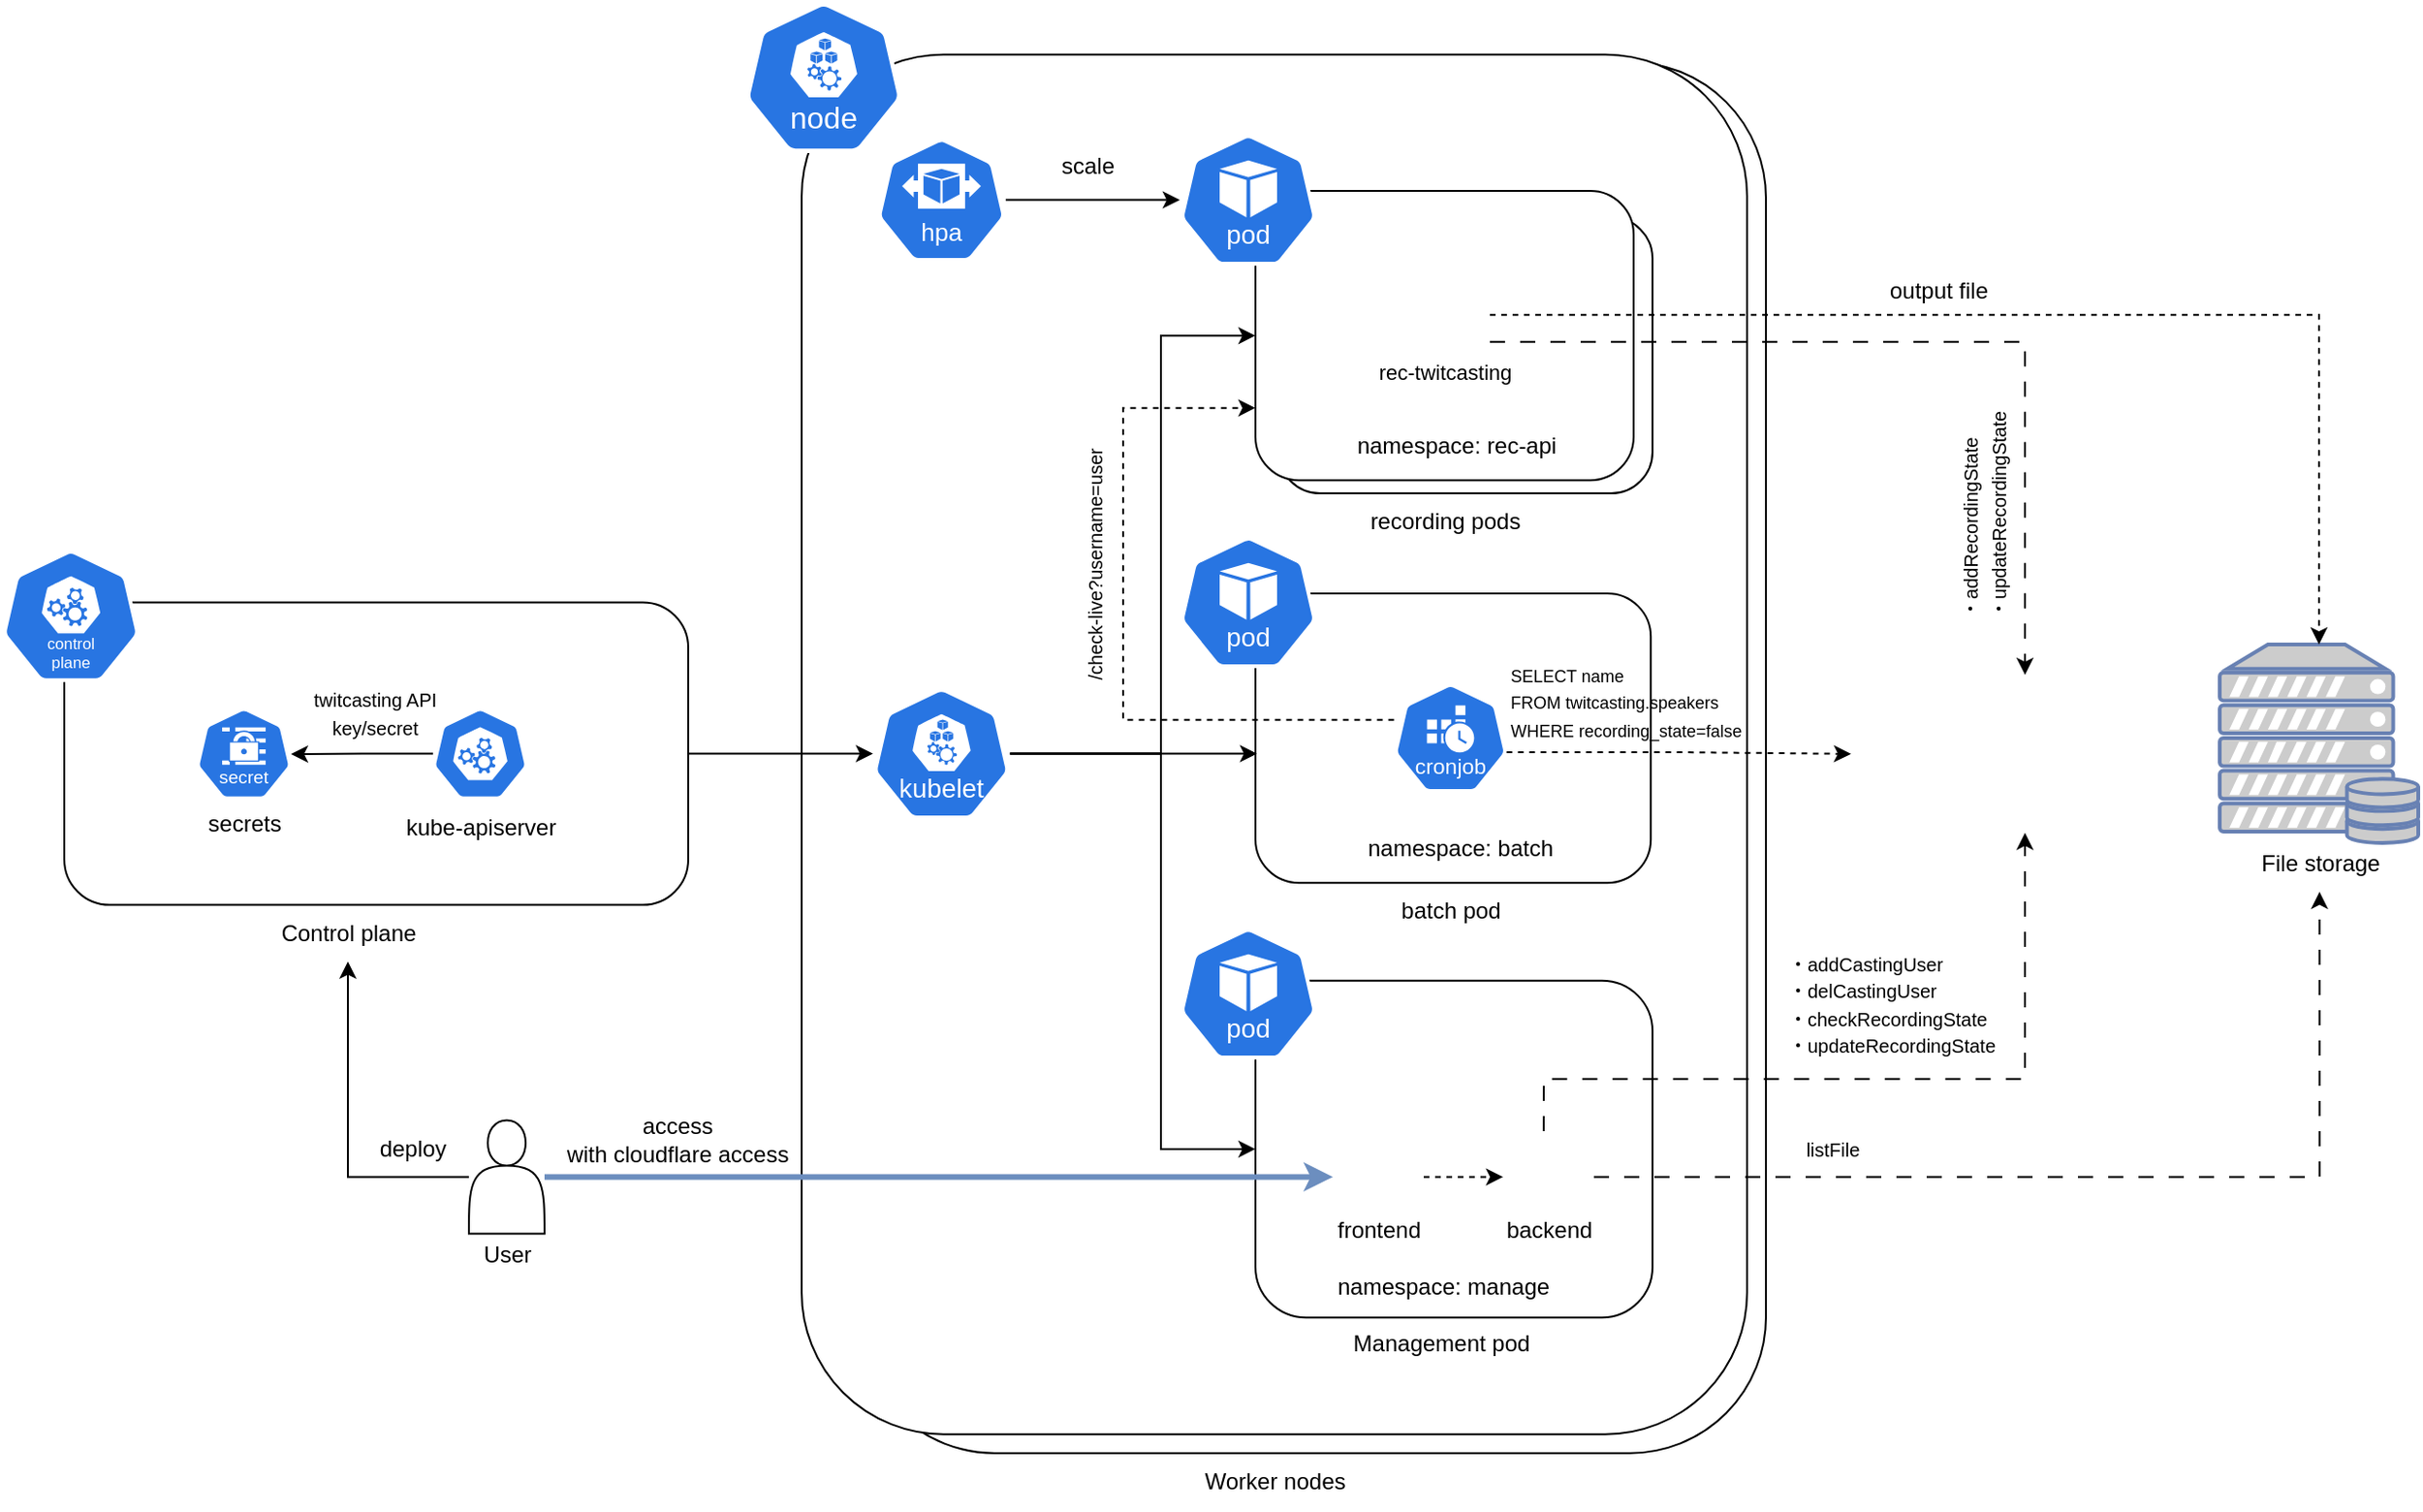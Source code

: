 <mxfile version="26.0.5">
  <diagram name="ページ1" id="Ap2iEM6SN3KxYLHmplYN">
    <mxGraphModel dx="656" dy="1025" grid="1" gridSize="10" guides="1" tooltips="1" connect="1" arrows="1" fold="1" page="1" pageScale="1" pageWidth="827" pageHeight="1169" math="0" shadow="0">
      <root>
        <mxCell id="0" />
        <mxCell id="1" parent="0" />
        <mxCell id="17p_4jpaIdI8gEVZot0U-2" value="" style="rounded=1;whiteSpace=wrap;html=1;" vertex="1" parent="1">
          <mxGeometry x="250" y="337.76" width="330" height="160" as="geometry" />
        </mxCell>
        <mxCell id="17p_4jpaIdI8gEVZot0U-63" style="edgeStyle=orthogonalEdgeStyle;rounded=0;orthogonalLoop=1;jettySize=auto;html=1;entryX=0.998;entryY=0.505;entryDx=0;entryDy=0;entryPerimeter=0;" edge="1" parent="1" source="17p_4jpaIdI8gEVZot0U-1" target="17p_4jpaIdI8gEVZot0U-66">
          <mxGeometry relative="1" as="geometry">
            <mxPoint x="260" y="417.76" as="targetPoint" />
          </mxGeometry>
        </mxCell>
        <mxCell id="17p_4jpaIdI8gEVZot0U-1" value="" style="aspect=fixed;sketch=0;html=1;dashed=0;whitespace=wrap;verticalLabelPosition=bottom;verticalAlign=top;fillColor=#2875E2;strokeColor=#ffffff;points=[[0.005,0.63,0],[0.1,0.2,0],[0.9,0.2,0],[0.5,0,0],[0.995,0.63,0],[0.72,0.99,0],[0.5,1,0],[0.28,0.99,0]];shape=mxgraph.kubernetes.icon2;prIcon=control_plane" vertex="1" parent="1">
          <mxGeometry x="445" y="393.76" width="50" height="48" as="geometry" />
        </mxCell>
        <mxCell id="17p_4jpaIdI8gEVZot0U-3" value="Control plane" style="text;html=1;align=center;verticalAlign=middle;resizable=0;points=[];autosize=1;strokeColor=none;fillColor=none;" vertex="1" parent="1">
          <mxGeometry x="355" y="497.76" width="90" height="30" as="geometry" />
        </mxCell>
        <mxCell id="17p_4jpaIdI8gEVZot0U-4" value="" style="aspect=fixed;sketch=0;html=1;dashed=0;whitespace=wrap;verticalLabelPosition=bottom;verticalAlign=top;fillColor=#2875E2;strokeColor=#ffffff;points=[[0.005,0.63,0],[0.1,0.2,0],[0.9,0.2,0],[0.5,0,0],[0.995,0.63,0],[0.72,0.99,0],[0.5,1,0],[0.28,0.99,0]];shape=mxgraph.kubernetes.icon2;kubernetesLabel=1;prIcon=control_plane" vertex="1" parent="1">
          <mxGeometry x="217.08" y="309.92" width="72.92" height="70" as="geometry" />
        </mxCell>
        <mxCell id="17p_4jpaIdI8gEVZot0U-5" value="kube-apiserver" style="text;html=1;align=center;verticalAlign=middle;resizable=0;points=[];autosize=1;strokeColor=none;fillColor=none;" vertex="1" parent="1">
          <mxGeometry x="420" y="441.76" width="100" height="30" as="geometry" />
        </mxCell>
        <mxCell id="17p_4jpaIdI8gEVZot0U-15" value="" style="group" vertex="1" connectable="0" parent="1">
          <mxGeometry x="840" y="47.843" width="539" height="740" as="geometry" />
        </mxCell>
        <mxCell id="17p_4jpaIdI8gEVZot0U-13" value="" style="group" vertex="1" connectable="0" parent="17p_4jpaIdI8gEVZot0U-15">
          <mxGeometry width="539" height="740" as="geometry" />
        </mxCell>
        <mxCell id="17p_4jpaIdI8gEVZot0U-10" value="" style="rounded=1;whiteSpace=wrap;html=1;" vertex="1" parent="17p_4jpaIdI8gEVZot0U-13">
          <mxGeometry x="-170" y="4" width="480" height="736" as="geometry" />
        </mxCell>
        <mxCell id="17p_4jpaIdI8gEVZot0U-7" value="" style="rounded=1;whiteSpace=wrap;html=1;" vertex="1" parent="17p_4jpaIdI8gEVZot0U-13">
          <mxGeometry x="-200" width="500" height="730" as="geometry" />
        </mxCell>
        <mxCell id="17p_4jpaIdI8gEVZot0U-25" value="recording pods" style="text;html=1;align=center;verticalAlign=middle;resizable=0;points=[];autosize=1;strokeColor=none;fillColor=none;" vertex="1" parent="17p_4jpaIdI8gEVZot0U-13">
          <mxGeometry x="90" y="232.16" width="100" height="30" as="geometry" />
        </mxCell>
        <mxCell id="17p_4jpaIdI8gEVZot0U-49" value="" style="rounded=1;whiteSpace=wrap;html=1;" vertex="1" parent="17p_4jpaIdI8gEVZot0U-13">
          <mxGeometry x="40" y="490" width="210" height="178.23" as="geometry" />
        </mxCell>
        <mxCell id="17p_4jpaIdI8gEVZot0U-32" value="" style="aspect=fixed;sketch=0;html=1;dashed=0;whitespace=wrap;verticalLabelPosition=bottom;verticalAlign=top;fillColor=#2875E2;strokeColor=#ffffff;points=[[0.005,0.63,0],[0.1,0.2,0],[0.9,0.2,0],[0.5,0,0],[0.995,0.63,0],[0.72,0.99,0],[0.5,1,0],[0.28,0.99,0]];shape=mxgraph.kubernetes.icon2;kubernetesLabel=1;prIcon=pod" vertex="1" parent="17p_4jpaIdI8gEVZot0U-13">
          <mxGeometry y="462.155" width="72.5" height="69.6" as="geometry" />
        </mxCell>
        <mxCell id="17p_4jpaIdI8gEVZot0U-53" value="Management pod" style="text;html=1;align=center;verticalAlign=middle;resizable=0;points=[];autosize=1;strokeColor=none;fillColor=none;" vertex="1" parent="17p_4jpaIdI8gEVZot0U-13">
          <mxGeometry x="77.75" y="666.927" width="120" height="30" as="geometry" />
        </mxCell>
        <mxCell id="17p_4jpaIdI8gEVZot0U-114" style="edgeStyle=orthogonalEdgeStyle;rounded=0;orthogonalLoop=1;jettySize=auto;html=1;dashed=1;" edge="1" parent="17p_4jpaIdI8gEVZot0U-13" source="17p_4jpaIdI8gEVZot0U-56" target="17p_4jpaIdI8gEVZot0U-71">
          <mxGeometry relative="1" as="geometry" />
        </mxCell>
        <mxCell id="17p_4jpaIdI8gEVZot0U-56" value="" style="shape=image;html=1;verticalAlign=top;verticalLabelPosition=bottom;labelBackgroundColor=#ffffff;imageAspect=0;aspect=fixed;image=https://cdn0.iconfinder.com/data/icons/social-media-2104/24/social_media_social_media_logo_docker-128.png" vertex="1" parent="17p_4jpaIdI8gEVZot0U-13">
          <mxGeometry x="81" y="569.859" width="48" height="48" as="geometry" />
        </mxCell>
        <mxCell id="17p_4jpaIdI8gEVZot0U-68" value="namespace: manage" style="text;html=1;align=center;verticalAlign=middle;resizable=0;points=[];autosize=1;strokeColor=none;fillColor=none;" vertex="1" parent="17p_4jpaIdI8gEVZot0U-13">
          <mxGeometry x="68.87" y="636.927" width="140" height="30" as="geometry" />
        </mxCell>
        <mxCell id="17p_4jpaIdI8gEVZot0U-70" value="frontend" style="text;html=1;align=center;verticalAlign=middle;resizable=0;points=[];autosize=1;strokeColor=none;fillColor=none;" vertex="1" parent="17p_4jpaIdI8gEVZot0U-13">
          <mxGeometry x="70" y="606.927" width="70" height="30" as="geometry" />
        </mxCell>
        <mxCell id="17p_4jpaIdI8gEVZot0U-71" value="" style="shape=image;html=1;verticalAlign=top;verticalLabelPosition=bottom;labelBackgroundColor=#ffffff;imageAspect=0;aspect=fixed;image=https://cdn0.iconfinder.com/data/icons/social-media-2104/24/social_media_social_media_logo_docker-128.png" vertex="1" parent="17p_4jpaIdI8gEVZot0U-13">
          <mxGeometry x="171" y="569.859" width="48" height="48" as="geometry" />
        </mxCell>
        <mxCell id="17p_4jpaIdI8gEVZot0U-72" value="backend" style="text;html=1;align=center;verticalAlign=middle;resizable=0;points=[];autosize=1;strokeColor=none;fillColor=none;" vertex="1" parent="17p_4jpaIdI8gEVZot0U-13">
          <mxGeometry x="160" y="606.927" width="70" height="30" as="geometry" />
        </mxCell>
        <mxCell id="17p_4jpaIdI8gEVZot0U-84" value="" style="group" vertex="1" connectable="0" parent="17p_4jpaIdI8gEVZot0U-13">
          <mxGeometry x="40" y="285.1" width="304.095" height="183.14" as="geometry" />
        </mxCell>
        <mxCell id="17p_4jpaIdI8gEVZot0U-86" value="" style="rounded=1;whiteSpace=wrap;html=1;" vertex="1" parent="17p_4jpaIdI8gEVZot0U-84">
          <mxGeometry width="209.091" height="153.141" as="geometry" />
        </mxCell>
        <mxCell id="17p_4jpaIdI8gEVZot0U-88" value="namespace: batch" style="text;html=1;align=center;verticalAlign=middle;resizable=0;points=[];autosize=1;strokeColor=none;fillColor=none;" vertex="1" parent="17p_4jpaIdI8gEVZot0U-84">
          <mxGeometry x="48.227" y="119.998" width="120" height="30" as="geometry" />
        </mxCell>
        <mxCell id="17p_4jpaIdI8gEVZot0U-82" value="" style="aspect=fixed;sketch=0;html=1;dashed=0;whitespace=wrap;verticalLabelPosition=bottom;verticalAlign=top;fillColor=#2875E2;strokeColor=#ffffff;points=[[0.005,0.63,0],[0.1,0.2,0],[0.9,0.2,0],[0.5,0,0],[0.995,0.63,0],[0.72,0.99,0],[0.5,1,0],[0.28,0.99,0]];shape=mxgraph.kubernetes.icon2;kubernetesLabel=1;prIcon=cronjob" vertex="1" parent="17p_4jpaIdI8gEVZot0U-84">
          <mxGeometry x="73.276" y="47.851" width="59.831" height="57.431" as="geometry" />
        </mxCell>
        <mxCell id="17p_4jpaIdI8gEVZot0U-97" value="batch pod" style="text;html=1;align=center;verticalAlign=middle;resizable=0;points=[];autosize=1;strokeColor=none;fillColor=none;" vertex="1" parent="17p_4jpaIdI8gEVZot0U-84">
          <mxGeometry x="62.727" y="153.139" width="80" height="30" as="geometry" />
        </mxCell>
        <mxCell id="17p_4jpaIdI8gEVZot0U-104" value="&lt;font style=&quot;font-size: 9px;&quot;&gt;SELECT name&amp;nbsp;&lt;/font&gt;&lt;div&gt;&lt;font style=&quot;font-size: 9px;&quot;&gt;&lt;font style=&quot;background-color: transparent; color: light-dark(rgb(0, 0, 0), rgb(255, 255, 255));&quot;&gt;FROM twitcasting.&lt;/font&gt;&lt;font style=&quot;background-color: transparent; color: light-dark(rgb(0, 0, 0), rgb(255, 255, 255));&quot;&gt;speakers&amp;nbsp;&lt;/font&gt;&lt;/font&gt;&lt;/div&gt;&lt;div&gt;&lt;font style=&quot;background-color: transparent; color: light-dark(rgb(0, 0, 0), rgb(255, 255, 255)); font-size: 9px;&quot;&gt;WHERE recording_state=false&lt;/font&gt;&lt;/div&gt;" style="text;html=1;align=left;verticalAlign=middle;resizable=0;points=[];autosize=1;strokeColor=none;fillColor=none;" vertex="1" parent="17p_4jpaIdI8gEVZot0U-84">
          <mxGeometry x="133.105" y="27.057" width="150" height="60" as="geometry" />
        </mxCell>
        <mxCell id="17p_4jpaIdI8gEVZot0U-90" value="" style="aspect=fixed;sketch=0;html=1;dashed=0;whitespace=wrap;verticalLabelPosition=bottom;verticalAlign=top;fillColor=#2875E2;strokeColor=#ffffff;points=[[0.005,0.63,0],[0.1,0.2,0],[0.9,0.2,0],[0.5,0,0],[0.995,0.63,0],[0.72,0.99,0],[0.5,1,0],[0.28,0.99,0]];shape=mxgraph.kubernetes.icon2;kubernetesLabel=1;prIcon=pod" vertex="1" parent="17p_4jpaIdI8gEVZot0U-13">
          <mxGeometry y="255.095" width="72.5" height="69.6" as="geometry" />
        </mxCell>
        <mxCell id="17p_4jpaIdI8gEVZot0U-23" value="" style="rounded=1;whiteSpace=wrap;html=1;" vertex="1" parent="17p_4jpaIdI8gEVZot0U-13">
          <mxGeometry x="52.25" y="86.081" width="197.75" height="146.08" as="geometry" />
        </mxCell>
        <mxCell id="17p_4jpaIdI8gEVZot0U-17" value="" style="rounded=1;whiteSpace=wrap;html=1;" vertex="1" parent="17p_4jpaIdI8gEVZot0U-13">
          <mxGeometry x="40" y="72.161" width="200" height="153.137" as="geometry" />
        </mxCell>
        <mxCell id="17p_4jpaIdI8gEVZot0U-19" value="" style="shape=image;html=1;verticalAlign=top;verticalLabelPosition=bottom;labelBackgroundColor=#ffffff;imageAspect=0;aspect=fixed;image=https://cdn0.iconfinder.com/data/icons/social-media-2104/24/social_media_social_media_logo_docker-128.png" vertex="1" parent="17p_4jpaIdI8gEVZot0U-13">
          <mxGeometry x="116" y="113.789" width="48" height="48" as="geometry" />
        </mxCell>
        <mxCell id="17p_4jpaIdI8gEVZot0U-31" value="namespace: rec-api" style="text;html=1;align=center;verticalAlign=middle;resizable=0;points=[];autosize=1;strokeColor=none;fillColor=none;" vertex="1" parent="17p_4jpaIdI8gEVZot0U-13">
          <mxGeometry x="81.13" y="192.157" width="130" height="30" as="geometry" />
        </mxCell>
        <mxCell id="17p_4jpaIdI8gEVZot0U-69" value="&lt;span class=&quot;AppHeader-context-item-label&quot; style=&quot;box-sizing: border-box; display: inline-block; overflow: hidden; text-overflow: ellipsis; text-wrap-mode: nowrap;&quot;&gt;&lt;font style=&quot;color: rgb(0, 0, 0); font-size: 11px;&quot;&gt;rec-twitcasting&lt;/font&gt;&lt;/span&gt;" style="text;html=1;align=center;verticalAlign=middle;resizable=0;points=[];autosize=1;strokeColor=none;fillColor=none;" vertex="1" parent="17p_4jpaIdI8gEVZot0U-13">
          <mxGeometry x="95" y="153.667" width="90" height="30" as="geometry" />
        </mxCell>
        <mxCell id="17p_4jpaIdI8gEVZot0U-14" value="" style="aspect=fixed;sketch=0;html=1;dashed=0;whitespace=wrap;verticalLabelPosition=bottom;verticalAlign=top;fillColor=#2875E2;strokeColor=#ffffff;points=[[0.005,0.63,0],[0.1,0.2,0],[0.9,0.2,0],[0.5,0,0],[0.995,0.63,0],[0.72,0.99,0],[0.5,1,0],[0.28,0.99,0]];shape=mxgraph.kubernetes.icon2;kubernetesLabel=1;prIcon=pod" vertex="1" parent="17p_4jpaIdI8gEVZot0U-13">
          <mxGeometry y="42.155" width="72.5" height="69.6" as="geometry" />
        </mxCell>
        <mxCell id="17p_4jpaIdI8gEVZot0U-92" style="edgeStyle=orthogonalEdgeStyle;rounded=0;orthogonalLoop=1;jettySize=auto;html=1;dashed=1;entryX=0;entryY=0.75;entryDx=0;entryDy=0;" edge="1" parent="17p_4jpaIdI8gEVZot0U-13" source="17p_4jpaIdI8gEVZot0U-82" target="17p_4jpaIdI8gEVZot0U-17">
          <mxGeometry relative="1" as="geometry">
            <mxPoint x="40" y="132.157" as="targetPoint" />
            <Array as="points">
              <mxPoint x="-30" y="352" />
              <mxPoint x="-30" y="187" />
            </Array>
          </mxGeometry>
        </mxCell>
        <mxCell id="17p_4jpaIdI8gEVZot0U-61" value="&lt;font style=&quot;font-size: 10px;&quot;&gt;listFile&lt;/font&gt;" style="text;html=1;align=center;verticalAlign=middle;resizable=0;points=[];autosize=1;strokeColor=none;fillColor=none;" vertex="1" parent="17p_4jpaIdI8gEVZot0U-13">
          <mxGeometry x="320" y="564.117" width="50" height="30" as="geometry" />
        </mxCell>
        <mxCell id="17p_4jpaIdI8gEVZot0U-94" value="&lt;font style=&quot;font-size: 10px;&quot;&gt;・addCastingUser&lt;/font&gt;&lt;div&gt;&lt;span style=&quot;font-size: 10px;&quot;&gt;・delCastingUser&lt;br&gt;&lt;/span&gt;&lt;div&gt;&lt;font style=&quot;font-size: 10px;&quot;&gt;・checkRecordingState&lt;/font&gt;&lt;/div&gt;&lt;div&gt;&lt;font style=&quot;font-size: 10px;&quot;&gt;・updateRecordingState&lt;/font&gt;&lt;/div&gt;&lt;/div&gt;" style="text;html=1;align=left;verticalAlign=middle;resizable=0;points=[];autosize=1;strokeColor=none;fillColor=none;rotation=0;" vertex="1" parent="17p_4jpaIdI8gEVZot0U-13">
          <mxGeometry x="320" y="467.157" width="130" height="70" as="geometry" />
        </mxCell>
        <mxCell id="17p_4jpaIdI8gEVZot0U-9" value="" style="aspect=fixed;sketch=0;html=1;dashed=0;whitespace=wrap;verticalLabelPosition=bottom;verticalAlign=top;fillColor=#2875E2;strokeColor=#ffffff;points=[[0.005,0.63,0],[0.1,0.2,0],[0.9,0.2,0],[0.5,0,0],[0.995,0.63,0],[0.72,0.99,0],[0.5,1,0],[0.28,0.99,0]];shape=mxgraph.kubernetes.icon2;kubernetesLabel=1;prIcon=node" vertex="1" parent="17p_4jpaIdI8gEVZot0U-13">
          <mxGeometry x="-230" y="-27.843" width="83.33" height="80" as="geometry" />
        </mxCell>
        <mxCell id="17p_4jpaIdI8gEVZot0U-116" value="" style="aspect=fixed;sketch=0;html=1;dashed=0;whitespace=wrap;verticalLabelPosition=bottom;verticalAlign=top;fillColor=#2875E2;strokeColor=#ffffff;points=[[0.005,0.63,0],[0.1,0.2,0],[0.9,0.2,0],[0.5,0,0],[0.995,0.63,0],[0.72,0.99,0],[0.5,1,0],[0.28,0.99,0]];shape=mxgraph.kubernetes.icon2;kubernetesLabel=1;prIcon=hpa" vertex="1" parent="17p_4jpaIdI8gEVZot0U-13">
          <mxGeometry x="-160" y="44.357" width="67.92" height="65.2" as="geometry" />
        </mxCell>
        <mxCell id="17p_4jpaIdI8gEVZot0U-117" style="edgeStyle=orthogonalEdgeStyle;rounded=0;orthogonalLoop=1;jettySize=auto;html=1;" edge="1" parent="17p_4jpaIdI8gEVZot0U-13" source="17p_4jpaIdI8gEVZot0U-116" target="17p_4jpaIdI8gEVZot0U-14">
          <mxGeometry relative="1" as="geometry" />
        </mxCell>
        <mxCell id="17p_4jpaIdI8gEVZot0U-106" value="&lt;font style=&quot;font-size: 10px;&quot;&gt;・addRecordingState&lt;/font&gt;&lt;div&gt;&lt;font style=&quot;font-size: 10px;&quot;&gt;・updateRecordingState&lt;/font&gt;&lt;/div&gt;" style="text;html=1;align=left;verticalAlign=middle;resizable=0;points=[];autosize=1;strokeColor=none;fillColor=none;rotation=-90;" vertex="1" parent="17p_4jpaIdI8gEVZot0U-13">
          <mxGeometry x="360" y="215.097" width="130" height="40" as="geometry" />
        </mxCell>
        <mxCell id="17p_4jpaIdI8gEVZot0U-102" value="" style="shape=image;verticalLabelPosition=bottom;labelBackgroundColor=default;verticalAlign=top;aspect=fixed;imageAspect=0;image=https://go-tech.blog/wp-content/uploads/2024/03/image-3-1024x465.png;" vertex="1" parent="17p_4jpaIdI8gEVZot0U-13">
          <mxGeometry x="355" y="328.227" width="184" height="83.55" as="geometry" />
        </mxCell>
        <mxCell id="17p_4jpaIdI8gEVZot0U-103" style="edgeStyle=orthogonalEdgeStyle;rounded=0;orthogonalLoop=1;jettySize=auto;html=1;dashed=1;exitX=0.995;exitY=0.63;exitDx=0;exitDy=0;exitPerimeter=0;" edge="1" parent="17p_4jpaIdI8gEVZot0U-13" source="17p_4jpaIdI8gEVZot0U-82" target="17p_4jpaIdI8gEVZot0U-102">
          <mxGeometry relative="1" as="geometry" />
        </mxCell>
        <mxCell id="17p_4jpaIdI8gEVZot0U-105" style="edgeStyle=orthogonalEdgeStyle;rounded=0;orthogonalLoop=1;jettySize=auto;html=1;entryX=0.5;entryY=0;entryDx=0;entryDy=0;dashed=1;dashPattern=8 8;" edge="1" parent="17p_4jpaIdI8gEVZot0U-13" source="17p_4jpaIdI8gEVZot0U-19" target="17p_4jpaIdI8gEVZot0U-102">
          <mxGeometry relative="1" as="geometry">
            <Array as="points">
              <mxPoint x="447" y="152" />
            </Array>
          </mxGeometry>
        </mxCell>
        <mxCell id="17p_4jpaIdI8gEVZot0U-81" style="edgeStyle=orthogonalEdgeStyle;rounded=0;orthogonalLoop=1;jettySize=auto;html=1;entryX=0.5;entryY=1;entryDx=0;entryDy=0;dashed=1;dashPattern=8 8;exitX=0.447;exitY=-0.004;exitDx=0;exitDy=0;exitPerimeter=0;" edge="1" parent="17p_4jpaIdI8gEVZot0U-13" source="17p_4jpaIdI8gEVZot0U-71" target="17p_4jpaIdI8gEVZot0U-102">
          <mxGeometry relative="1" as="geometry">
            <Array as="points">
              <mxPoint x="193" y="542" />
              <mxPoint x="447" y="542" />
            </Array>
          </mxGeometry>
        </mxCell>
        <mxCell id="17p_4jpaIdI8gEVZot0U-29" value="" style="group" vertex="1" connectable="0" parent="1">
          <mxGeometry x="1390" y="360" width="105" height="130.5" as="geometry" />
        </mxCell>
        <mxCell id="17p_4jpaIdI8gEVZot0U-26" value="" style="fontColor=#0066CC;verticalAlign=top;verticalLabelPosition=bottom;labelPosition=center;align=center;html=1;outlineConnect=0;fillColor=#CCCCCC;strokeColor=#6881B3;gradientColor=none;gradientDirection=north;strokeWidth=2;shape=mxgraph.networks.server_storage;" vertex="1" parent="17p_4jpaIdI8gEVZot0U-29">
          <mxGeometry width="105" height="105" as="geometry" />
        </mxCell>
        <mxCell id="17p_4jpaIdI8gEVZot0U-28" value="File storage" style="text;html=1;align=center;verticalAlign=middle;resizable=0;points=[];autosize=1;strokeColor=none;fillColor=none;" vertex="1" parent="17p_4jpaIdI8gEVZot0U-29">
          <mxGeometry x="7.5" y="100.5" width="90" height="30" as="geometry" />
        </mxCell>
        <mxCell id="17p_4jpaIdI8gEVZot0U-50" style="edgeStyle=orthogonalEdgeStyle;rounded=0;orthogonalLoop=1;jettySize=auto;html=1;exitX=1;exitY=0.5;exitDx=0;exitDy=0;" edge="1" parent="1" source="17p_4jpaIdI8gEVZot0U-2" target="17p_4jpaIdI8gEVZot0U-11">
          <mxGeometry relative="1" as="geometry">
            <mxPoint x="580" y="420" as="sourcePoint" />
          </mxGeometry>
        </mxCell>
        <mxCell id="17p_4jpaIdI8gEVZot0U-27" style="edgeStyle=orthogonalEdgeStyle;rounded=0;orthogonalLoop=1;jettySize=auto;html=1;dashed=1;" edge="1" parent="1" source="17p_4jpaIdI8gEVZot0U-19" target="17p_4jpaIdI8gEVZot0U-26">
          <mxGeometry relative="1" as="geometry">
            <Array as="points" />
          </mxGeometry>
        </mxCell>
        <mxCell id="17p_4jpaIdI8gEVZot0U-8" value="Worker nodes" style="text;html=1;align=center;verticalAlign=middle;resizable=0;points=[];autosize=1;strokeColor=none;fillColor=none;" vertex="1" parent="1">
          <mxGeometry x="840" y="787.839" width="100" height="30" as="geometry" />
        </mxCell>
        <mxCell id="17p_4jpaIdI8gEVZot0U-55" style="edgeStyle=orthogonalEdgeStyle;rounded=0;orthogonalLoop=1;jettySize=auto;html=1;entryX=0.503;entryY=1.012;entryDx=0;entryDy=0;entryPerimeter=0;dashed=1;dashPattern=8 8;exitX=1;exitY=0.5;exitDx=0;exitDy=0;" edge="1" parent="1" source="17p_4jpaIdI8gEVZot0U-71" target="17p_4jpaIdI8gEVZot0U-28">
          <mxGeometry relative="1" as="geometry" />
        </mxCell>
        <mxCell id="17p_4jpaIdI8gEVZot0U-66" value="" style="aspect=fixed;sketch=0;html=1;dashed=0;whitespace=wrap;verticalLabelPosition=bottom;verticalAlign=top;fillColor=#2875E2;strokeColor=#ffffff;points=[[0.005,0.63,0],[0.1,0.2,0],[0.9,0.2,0],[0.5,0,0],[0.995,0.63,0],[0.72,0.99,0],[0.5,1,0],[0.28,0.99,0]];shape=mxgraph.kubernetes.icon2;kubernetesLabel=1;prIcon=secret" vertex="1" parent="1">
          <mxGeometry x="320" y="393.76" width="50" height="48" as="geometry" />
        </mxCell>
        <mxCell id="17p_4jpaIdI8gEVZot0U-67" value="&lt;div&gt;secrets&lt;/div&gt;" style="text;html=1;align=center;verticalAlign=middle;resizable=0;points=[];autosize=1;strokeColor=none;fillColor=none;" vertex="1" parent="1">
          <mxGeometry x="315" y="440.42" width="60" height="30" as="geometry" />
        </mxCell>
        <mxCell id="17p_4jpaIdI8gEVZot0U-79" style="edgeStyle=orthogonalEdgeStyle;rounded=0;orthogonalLoop=1;jettySize=auto;html=1;fillColor=#dae8fc;strokeColor=#6c8ebf;strokeWidth=3;" edge="1" parent="1" source="17p_4jpaIdI8gEVZot0U-78" target="17p_4jpaIdI8gEVZot0U-56">
          <mxGeometry relative="1" as="geometry" />
        </mxCell>
        <mxCell id="17p_4jpaIdI8gEVZot0U-109" style="edgeStyle=orthogonalEdgeStyle;rounded=0;orthogonalLoop=1;jettySize=auto;html=1;" edge="1" parent="1" source="17p_4jpaIdI8gEVZot0U-78" target="17p_4jpaIdI8gEVZot0U-3">
          <mxGeometry relative="1" as="geometry" />
        </mxCell>
        <mxCell id="17p_4jpaIdI8gEVZot0U-78" value="" style="shape=actor;whiteSpace=wrap;html=1;" vertex="1" parent="1">
          <mxGeometry x="464" y="611.7" width="40" height="60" as="geometry" />
        </mxCell>
        <mxCell id="17p_4jpaIdI8gEVZot0U-80" value="User" style="text;html=1;align=center;verticalAlign=middle;resizable=0;points=[];autosize=1;strokeColor=none;fillColor=none;" vertex="1" parent="1">
          <mxGeometry x="459" y="668" width="50" height="30" as="geometry" />
        </mxCell>
        <mxCell id="17p_4jpaIdI8gEVZot0U-107" value="output file" style="text;html=1;align=center;verticalAlign=middle;resizable=0;points=[];autosize=1;strokeColor=none;fillColor=none;" vertex="1" parent="1">
          <mxGeometry x="1201" y="158" width="80" height="30" as="geometry" />
        </mxCell>
        <mxCell id="17p_4jpaIdI8gEVZot0U-110" value="deploy" style="text;html=1;align=center;verticalAlign=middle;resizable=0;points=[];autosize=1;strokeColor=none;fillColor=none;" vertex="1" parent="1">
          <mxGeometry x="404" y="611.7" width="60" height="30" as="geometry" />
        </mxCell>
        <mxCell id="17p_4jpaIdI8gEVZot0U-111" value="access&lt;div&gt;with cloudflare access&lt;/div&gt;" style="text;html=1;align=center;verticalAlign=middle;resizable=0;points=[];autosize=1;strokeColor=none;fillColor=none;" vertex="1" parent="1">
          <mxGeometry x="504" y="601.7" width="140" height="40" as="geometry" />
        </mxCell>
        <mxCell id="17p_4jpaIdI8gEVZot0U-95" value="&lt;font style=&quot;font-size: 10px;&quot;&gt;/check-live?username=user&lt;/font&gt;" style="text;html=1;align=center;verticalAlign=middle;resizable=0;points=[];autosize=1;strokeColor=none;fillColor=none;rotation=-90;" vertex="1" parent="1">
          <mxGeometry x="720.005" y="302.939" width="150" height="30" as="geometry" />
        </mxCell>
        <mxCell id="17p_4jpaIdI8gEVZot0U-113" value="&lt;font style=&quot;font-size: 10px;&quot;&gt;twitcasting API&lt;/font&gt;&lt;div&gt;&lt;font style=&quot;font-size: 10px;&quot;&gt;key/secret&lt;/font&gt;&lt;/div&gt;" style="text;html=1;align=center;verticalAlign=middle;resizable=0;points=[];autosize=1;strokeColor=none;fillColor=none;" vertex="1" parent="1">
          <mxGeometry x="369" y="375.99" width="90" height="40" as="geometry" />
        </mxCell>
        <mxCell id="17p_4jpaIdI8gEVZot0U-118" value="scale" style="text;html=1;align=center;verticalAlign=middle;resizable=0;points=[];autosize=1;strokeColor=none;fillColor=none;" vertex="1" parent="1">
          <mxGeometry x="765.83" y="92.2" width="50" height="30" as="geometry" />
        </mxCell>
        <mxCell id="17p_4jpaIdI8gEVZot0U-11" value="" style="aspect=fixed;sketch=0;html=1;dashed=0;whitespace=wrap;verticalLabelPosition=bottom;verticalAlign=top;fillColor=#2875E2;strokeColor=#ffffff;points=[[0.005,0.63,0],[0.1,0.2,0],[0.9,0.2,0],[0.5,0,0],[0.995,0.63,0],[0.72,0.99,0],[0.5,1,0],[0.28,0.99,0]];shape=mxgraph.kubernetes.icon2;kubernetesLabel=1;prIcon=kubelet" vertex="1" parent="1">
          <mxGeometry x="677.71" y="382.96" width="72.5" height="69.6" as="geometry" />
        </mxCell>
        <mxCell id="17p_4jpaIdI8gEVZot0U-59" style="edgeStyle=orthogonalEdgeStyle;rounded=0;orthogonalLoop=1;jettySize=auto;html=1;entryX=0;entryY=0.5;entryDx=0;entryDy=0;" edge="1" parent="1" source="17p_4jpaIdI8gEVZot0U-11" target="17p_4jpaIdI8gEVZot0U-17">
          <mxGeometry relative="1" as="geometry">
            <Array as="points">
              <mxPoint x="830" y="418" />
              <mxPoint x="830" y="197" />
            </Array>
          </mxGeometry>
        </mxCell>
        <mxCell id="17p_4jpaIdI8gEVZot0U-93" style="edgeStyle=orthogonalEdgeStyle;rounded=0;orthogonalLoop=1;jettySize=auto;html=1;entryX=0.004;entryY=0.554;entryDx=0;entryDy=0;entryPerimeter=0;" edge="1" parent="1" source="17p_4jpaIdI8gEVZot0U-11" target="17p_4jpaIdI8gEVZot0U-86">
          <mxGeometry relative="1" as="geometry" />
        </mxCell>
        <mxCell id="17p_4jpaIdI8gEVZot0U-108" style="edgeStyle=orthogonalEdgeStyle;rounded=0;orthogonalLoop=1;jettySize=auto;html=1;entryX=0;entryY=0.5;entryDx=0;entryDy=0;" edge="1" parent="1" source="17p_4jpaIdI8gEVZot0U-11" target="17p_4jpaIdI8gEVZot0U-49">
          <mxGeometry relative="1" as="geometry">
            <Array as="points">
              <mxPoint x="830" y="418" />
              <mxPoint x="830" y="627" />
            </Array>
          </mxGeometry>
        </mxCell>
      </root>
    </mxGraphModel>
  </diagram>
</mxfile>

